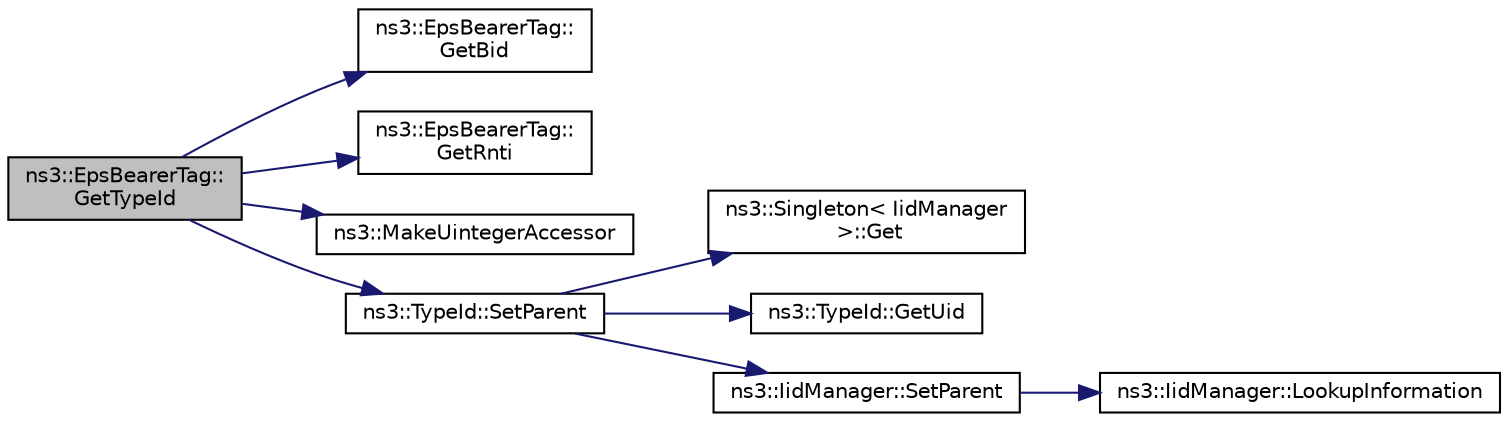 digraph "ns3::EpsBearerTag::GetTypeId"
{
 // LATEX_PDF_SIZE
  edge [fontname="Helvetica",fontsize="10",labelfontname="Helvetica",labelfontsize="10"];
  node [fontname="Helvetica",fontsize="10",shape=record];
  rankdir="LR";
  Node1 [label="ns3::EpsBearerTag::\lGetTypeId",height=0.2,width=0.4,color="black", fillcolor="grey75", style="filled", fontcolor="black",tooltip="Get the type ID."];
  Node1 -> Node2 [color="midnightblue",fontsize="10",style="solid",fontname="Helvetica"];
  Node2 [label="ns3::EpsBearerTag::\lGetBid",height=0.2,width=0.4,color="black", fillcolor="white", style="filled",URL="$classns3_1_1_eps_bearer_tag.html#aca04230df93f2305c5792bde89794203",tooltip="Get Bearer Id function."];
  Node1 -> Node3 [color="midnightblue",fontsize="10",style="solid",fontname="Helvetica"];
  Node3 [label="ns3::EpsBearerTag::\lGetRnti",height=0.2,width=0.4,color="black", fillcolor="white", style="filled",URL="$classns3_1_1_eps_bearer_tag.html#a67c2a2dee9fa245c829e20e639310f54",tooltip="Get RNTI function."];
  Node1 -> Node4 [color="midnightblue",fontsize="10",style="solid",fontname="Helvetica"];
  Node4 [label="ns3::MakeUintegerAccessor",height=0.2,width=0.4,color="black", fillcolor="white", style="filled",URL="$group__attribute___uinteger.html#gab877334ef73a924b42b65179d87d7244",tooltip="Create an AttributeAccessor for a class data member, or a lone class get functor or set method."];
  Node1 -> Node5 [color="midnightblue",fontsize="10",style="solid",fontname="Helvetica"];
  Node5 [label="ns3::TypeId::SetParent",height=0.2,width=0.4,color="black", fillcolor="white", style="filled",URL="$classns3_1_1_type_id.html#abaaca67ab7d2471067e7c275df0f7309",tooltip="Set the parent TypeId."];
  Node5 -> Node6 [color="midnightblue",fontsize="10",style="solid",fontname="Helvetica"];
  Node6 [label="ns3::Singleton\< IidManager\l \>::Get",height=0.2,width=0.4,color="black", fillcolor="white", style="filled",URL="$classns3_1_1_singleton.html#a80a2cd3c25a27ea72add7a9f7a141ffa",tooltip="Get a pointer to the singleton instance."];
  Node5 -> Node7 [color="midnightblue",fontsize="10",style="solid",fontname="Helvetica"];
  Node7 [label="ns3::TypeId::GetUid",height=0.2,width=0.4,color="black", fillcolor="white", style="filled",URL="$classns3_1_1_type_id.html#a429535085325d6f926724771446d9047",tooltip="Get the internal id of this TypeId."];
  Node5 -> Node8 [color="midnightblue",fontsize="10",style="solid",fontname="Helvetica"];
  Node8 [label="ns3::IidManager::SetParent",height=0.2,width=0.4,color="black", fillcolor="white", style="filled",URL="$classns3_1_1_iid_manager.html#a4042931260554c907699367b6811426f",tooltip="Set the parent of a type id."];
  Node8 -> Node9 [color="midnightblue",fontsize="10",style="solid",fontname="Helvetica"];
  Node9 [label="ns3::IidManager::LookupInformation",height=0.2,width=0.4,color="black", fillcolor="white", style="filled",URL="$classns3_1_1_iid_manager.html#a84af06b798b21fa700469a3ac5f65f3f",tooltip="Retrieve the information record for a type."];
}
